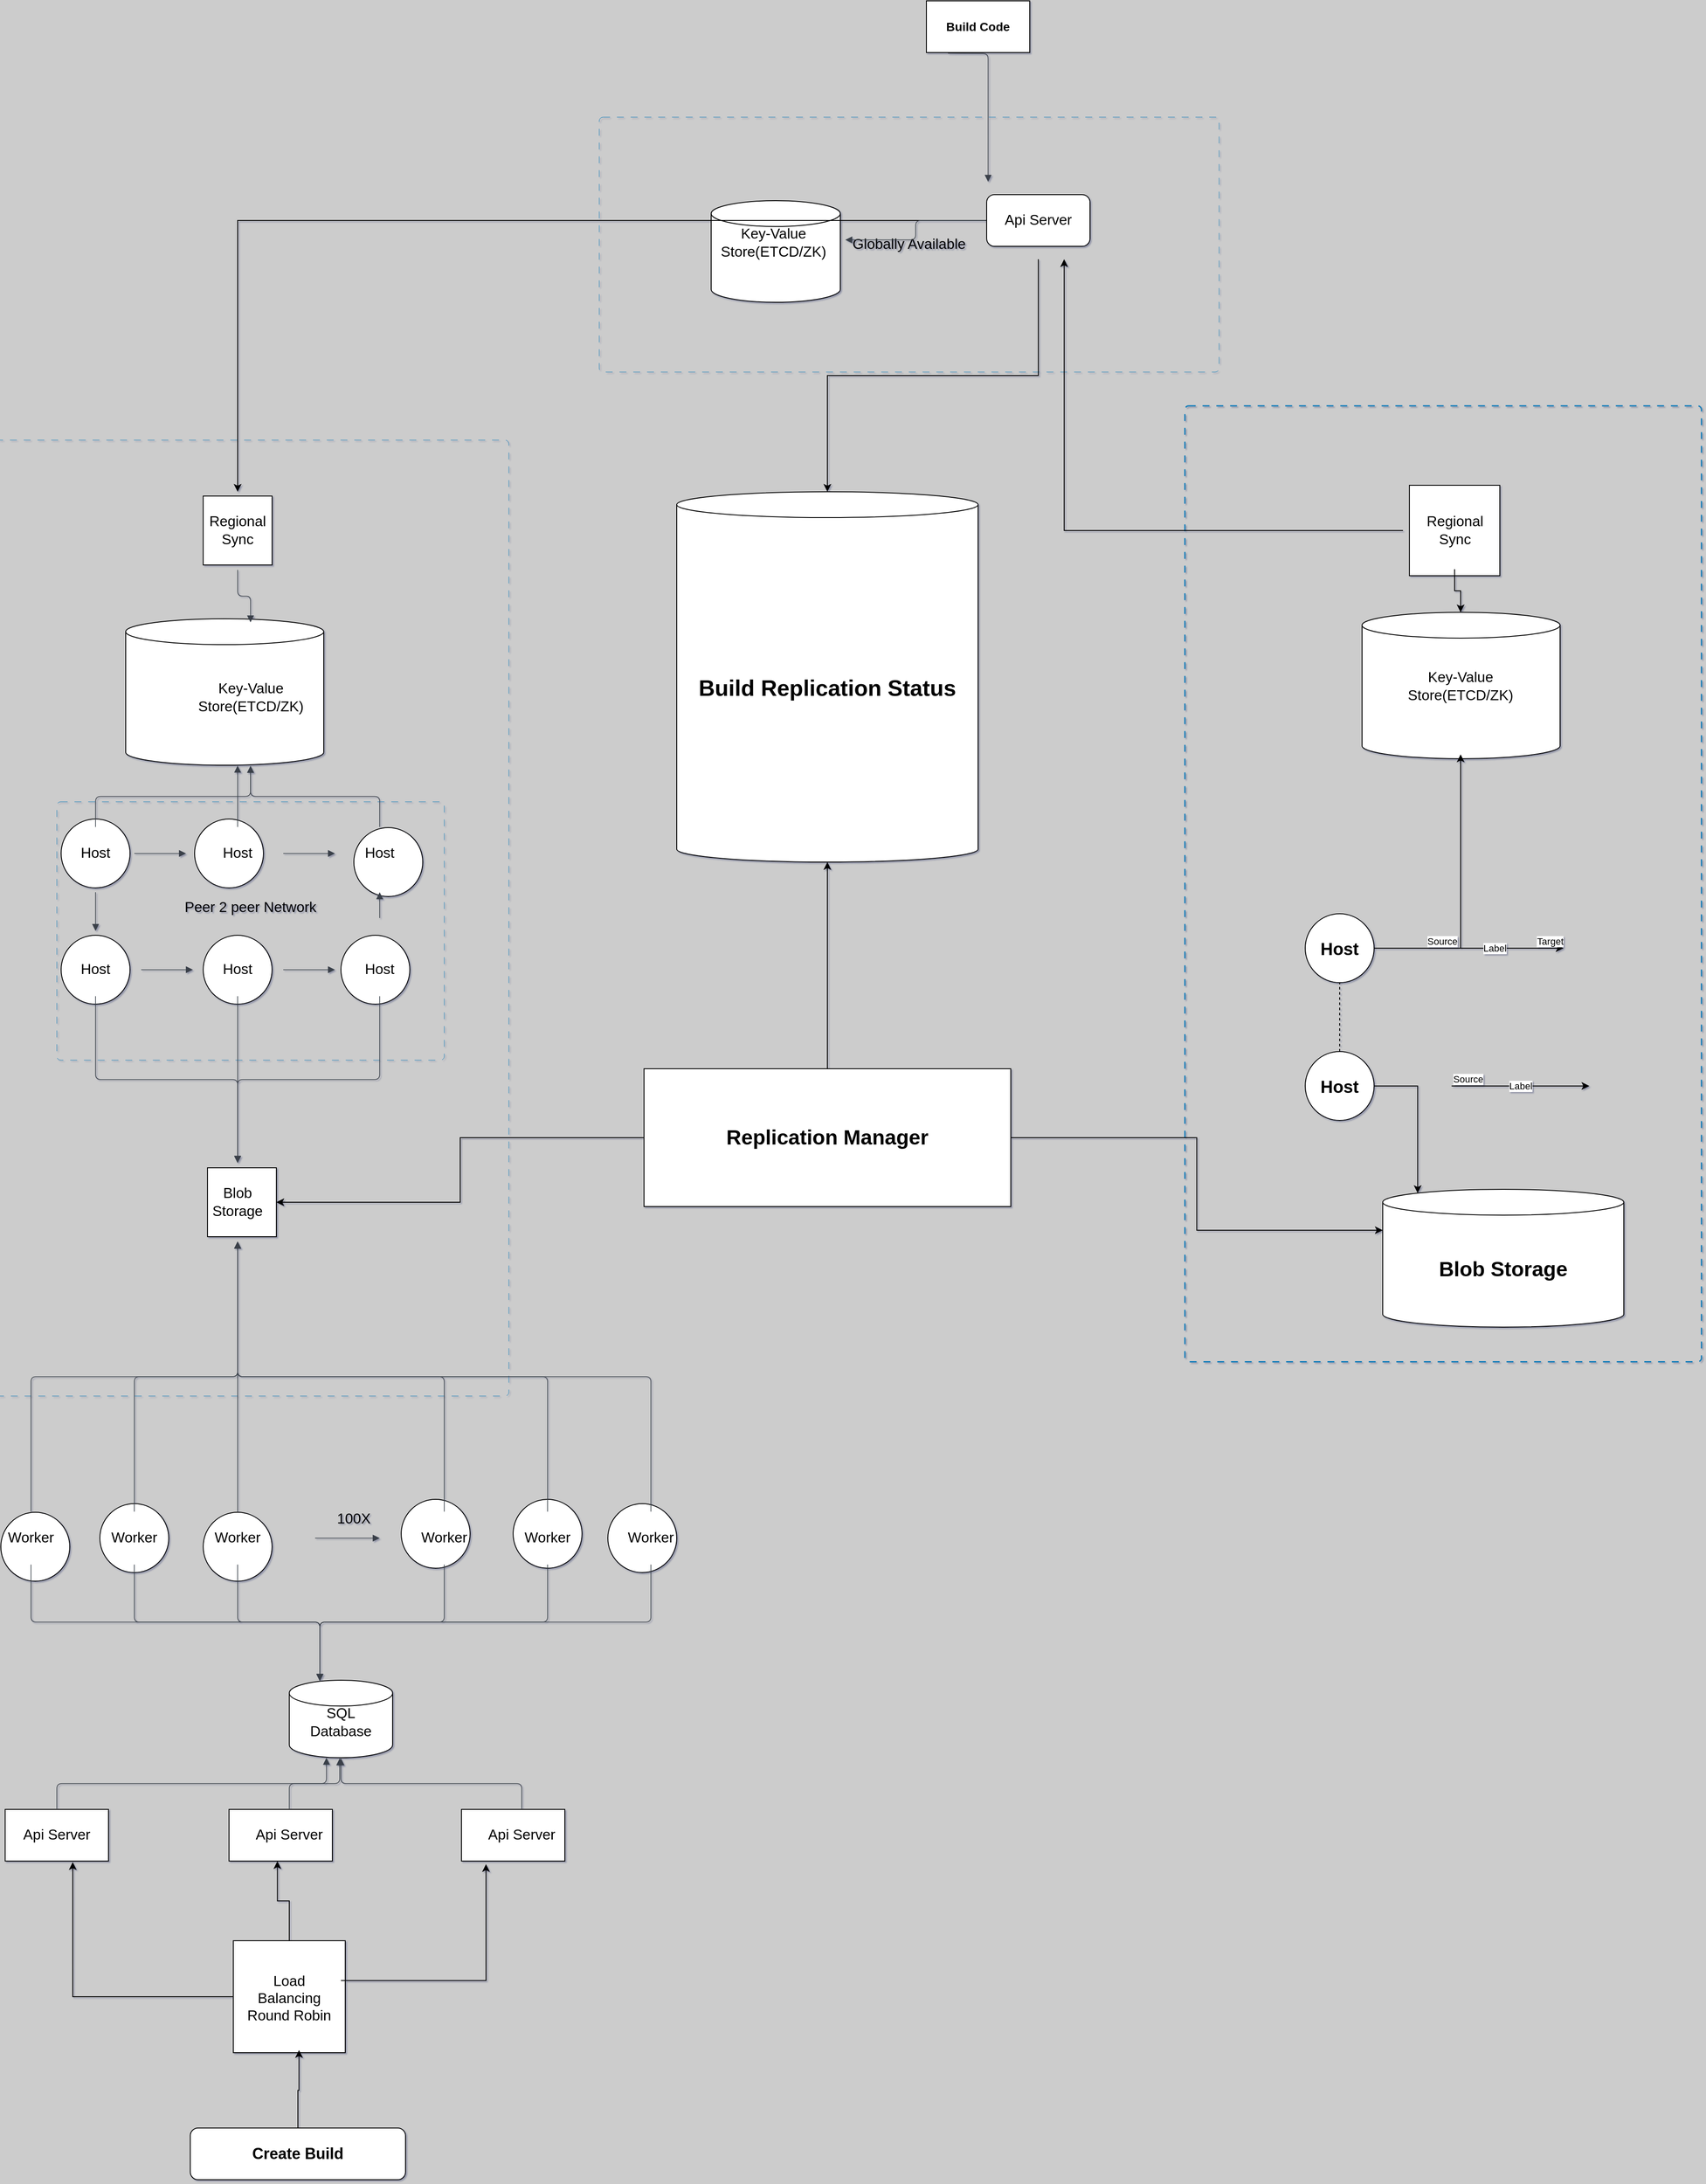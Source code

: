 <mxfile version="26.0.5">
  <diagram name="Page-1" id="vv1wycAP7zbFMY4Gxzvk">
    <mxGraphModel dx="3452" dy="1405" grid="1" gridSize="10" guides="1" tooltips="1" connect="1" arrows="1" fold="1" page="1" pageScale="1" pageWidth="827" pageHeight="1169" background="#CCCCCC" math="0" shadow="1">
      <root>
        <mxCell id="0" />
        <mxCell id="1" parent="0" />
        <mxCell id="ah4166-5UXn88flBTKYX-97" value="" style="whiteSpace=wrap;html=1;aspect=fixed;" vertex="1" parent="1">
          <mxGeometry x="-185" y="2282.5" width="130" height="130" as="geometry" />
        </mxCell>
        <mxCell id="ah4166-5UXn88flBTKYX-94" value="" style="rounded=0;whiteSpace=wrap;html=1;" vertex="1" parent="1">
          <mxGeometry x="-450" y="2130" width="120" height="60" as="geometry" />
        </mxCell>
        <mxCell id="ah4166-5UXn88flBTKYX-95" value="" style="rounded=0;whiteSpace=wrap;html=1;" vertex="1" parent="1">
          <mxGeometry x="-190" y="2130" width="120" height="60" as="geometry" />
        </mxCell>
        <mxCell id="ah4166-5UXn88flBTKYX-96" value="" style="rounded=0;whiteSpace=wrap;html=1;" vertex="1" parent="1">
          <mxGeometry x="80" y="2130" width="120" height="60" as="geometry" />
        </mxCell>
        <mxCell id="ah4166-5UXn88flBTKYX-93" value="" style="shape=cylinder3;whiteSpace=wrap;html=1;boundedLbl=1;backgroundOutline=1;size=15;" vertex="1" parent="1">
          <mxGeometry x="-120" y="1980" width="120" height="90" as="geometry" />
        </mxCell>
        <mxCell id="ah4166-5UXn88flBTKYX-87" value="" style="ellipse;whiteSpace=wrap;html=1;aspect=fixed;" vertex="1" parent="1">
          <mxGeometry x="-455" y="1785" width="80" height="80" as="geometry" />
        </mxCell>
        <mxCell id="ah4166-5UXn88flBTKYX-88" value="" style="ellipse;whiteSpace=wrap;html=1;aspect=fixed;" vertex="1" parent="1">
          <mxGeometry x="-340" y="1775" width="80" height="80" as="geometry" />
        </mxCell>
        <mxCell id="ah4166-5UXn88flBTKYX-89" value="" style="ellipse;whiteSpace=wrap;html=1;aspect=fixed;" vertex="1" parent="1">
          <mxGeometry x="-220" y="1785" width="80" height="80" as="geometry" />
        </mxCell>
        <mxCell id="ah4166-5UXn88flBTKYX-90" value="" style="ellipse;whiteSpace=wrap;html=1;aspect=fixed;" vertex="1" parent="1">
          <mxGeometry x="10" y="1770" width="80" height="80" as="geometry" />
        </mxCell>
        <mxCell id="ah4166-5UXn88flBTKYX-91" value="" style="ellipse;whiteSpace=wrap;html=1;aspect=fixed;" vertex="1" parent="1">
          <mxGeometry x="140" y="1770" width="80" height="80" as="geometry" />
        </mxCell>
        <mxCell id="ah4166-5UXn88flBTKYX-92" value="" style="ellipse;whiteSpace=wrap;html=1;aspect=fixed;" vertex="1" parent="1">
          <mxGeometry x="250" y="1775" width="80" height="80" as="geometry" />
        </mxCell>
        <mxCell id="ah4166-5UXn88flBTKYX-86" value="" style="whiteSpace=wrap;html=1;aspect=fixed;" vertex="1" parent="1">
          <mxGeometry x="-215" y="1385" width="80" height="80" as="geometry" />
        </mxCell>
        <mxCell id="ah4166-5UXn88flBTKYX-81" value="" style="ellipse;whiteSpace=wrap;html=1;aspect=fixed;" vertex="1" parent="1">
          <mxGeometry x="-220" y="1115" width="80" height="80" as="geometry" />
        </mxCell>
        <mxCell id="ah4166-5UXn88flBTKYX-80" value="" style="ellipse;whiteSpace=wrap;html=1;aspect=fixed;" vertex="1" parent="1">
          <mxGeometry x="-60" y="1115" width="80" height="80" as="geometry" />
        </mxCell>
        <mxCell id="ah4166-5UXn88flBTKYX-79" value="" style="ellipse;whiteSpace=wrap;html=1;aspect=fixed;" vertex="1" parent="1">
          <mxGeometry x="-45" y="990" width="80" height="80" as="geometry" />
        </mxCell>
        <mxCell id="ah4166-5UXn88flBTKYX-78" value="" style="ellipse;whiteSpace=wrap;html=1;aspect=fixed;" vertex="1" parent="1">
          <mxGeometry x="-230" y="980" width="80" height="80" as="geometry" />
        </mxCell>
        <mxCell id="ah4166-5UXn88flBTKYX-82" value="" style="ellipse;whiteSpace=wrap;html=1;aspect=fixed;" vertex="1" parent="1">
          <mxGeometry x="-385" y="1115" width="80" height="80" as="geometry" />
        </mxCell>
        <mxCell id="ah4166-5UXn88flBTKYX-66" value="" style="shape=cylinder3;whiteSpace=wrap;html=1;boundedLbl=1;backgroundOutline=1;size=15;" vertex="1" parent="1">
          <mxGeometry x="-310" y="747.5" width="230" height="170" as="geometry" />
        </mxCell>
        <mxCell id="ah4166-5UXn88flBTKYX-64" value="" style="whiteSpace=wrap;html=1;aspect=fixed;" vertex="1" parent="1">
          <mxGeometry x="-220" y="605" width="80" height="80" as="geometry" />
        </mxCell>
        <mxCell id="ah4166-5UXn88flBTKYX-63" value="" style="shape=cylinder3;whiteSpace=wrap;html=1;boundedLbl=1;backgroundOutline=1;size=15;" vertex="1" parent="1">
          <mxGeometry x="370" y="262" width="150" height="118" as="geometry" />
        </mxCell>
        <mxCell id="ah4166-5UXn88flBTKYX-62" value="" style="rounded=1;whiteSpace=wrap;html=1;" vertex="1" parent="1">
          <mxGeometry x="690" y="255" width="120" height="60" as="geometry" />
        </mxCell>
        <mxCell id="ah4166-5UXn88flBTKYX-1" value="Globally Available" style="html=1;overflow=block;blockSpacing=1;whiteSpace=wrap;fontSize=16.7;spacing=0;strokeColor=#147eba;strokeOpacity=100;fillOpacity=0;rounded=1;absoluteArcSize=1;arcSize=9;fillColor=#ffffff;dashed=1;fixDash=1;dashPattern=8 8;strokeWidth=NaN;container=1;pointerEvents=0;collapsible=0;recursiveResize=0;lucidId=XcTJNYtTWINg;" vertex="1" parent="1">
          <mxGeometry x="240" y="165" width="720" height="296" as="geometry" />
        </mxCell>
        <mxCell id="ah4166-5UXn88flBTKYX-2" value="" style="html=1;overflow=block;blockSpacing=1;whiteSpace=wrap;fontSize=16.7;spacing=0;strokeColor=#147eba;strokeOpacity=100;fillOpacity=0;rounded=1;absoluteArcSize=1;arcSize=9;fillColor=#ffffff;dashed=1;fixDash=1;dashPattern=8 8;strokeWidth=NaN;container=1;pointerEvents=0;collapsible=0;recursiveResize=0;lucidId=9eTJ03Qyjkym;" vertex="1" parent="1">
          <mxGeometry x="-465" y="540" width="600" height="1110" as="geometry" />
        </mxCell>
        <mxCell id="ah4166-5UXn88flBTKYX-67" value="" style="ellipse;whiteSpace=wrap;html=1;aspect=fixed;" vertex="1" parent="ah4166-5UXn88flBTKYX-2">
          <mxGeometry x="80" y="440" width="80" height="80" as="geometry" />
        </mxCell>
        <mxCell id="ah4166-5UXn88flBTKYX-3" value="" style="html=1;overflow=block;blockSpacing=1;whiteSpace=wrap;fontSize=16.7;spacing=0;strokeColor=#147eba;strokeOpacity=100;fillOpacity=0;rounded=1;absoluteArcSize=1;arcSize=9;fillColor=#ffffff;dashed=1;fixDash=1;dashPattern=8 8;strokeWidth=1.5;container=1;pointerEvents=0;collapsible=0;recursiveResize=0;lucidId=kfTJ84CEXyHU;" vertex="1" parent="1">
          <mxGeometry x="920" y="500" width="600" height="1110" as="geometry" />
        </mxCell>
        <mxCell id="ah4166-5UXn88flBTKYX-113" value="" style="whiteSpace=wrap;html=1;aspect=fixed;" vertex="1" parent="ah4166-5UXn88flBTKYX-3">
          <mxGeometry x="261" y="92.5" width="105" height="105" as="geometry" />
        </mxCell>
        <mxCell id="ah4166-5UXn88flBTKYX-111" value="" style="shape=cylinder3;whiteSpace=wrap;html=1;boundedLbl=1;backgroundOutline=1;size=15;" vertex="1" parent="ah4166-5UXn88flBTKYX-3">
          <mxGeometry x="206" y="240" width="230" height="170" as="geometry" />
        </mxCell>
        <mxCell id="ah4166-5UXn88flBTKYX-115" style="edgeStyle=orthogonalEdgeStyle;rounded=0;orthogonalLoop=1;jettySize=auto;html=1;" edge="1" parent="ah4166-5UXn88flBTKYX-3" source="ah4166-5UXn88flBTKYX-108" target="ah4166-5UXn88flBTKYX-110">
          <mxGeometry relative="1" as="geometry" />
        </mxCell>
        <mxCell id="ah4166-5UXn88flBTKYX-108" value="Regional Sync" style="html=1;overflow=block;blockSpacing=1;whiteSpace=wrap;fontSize=16.7;spacing=9;strokeColor=#unset;rounded=1;absoluteArcSize=1;arcSize=9;fillColor=none;strokeWidth=NaN;lucidId=8fTJhNe0HkOV;" vertex="1" parent="ah4166-5UXn88flBTKYX-3">
          <mxGeometry x="253.5" y="100" width="120" height="90" as="geometry" />
        </mxCell>
        <mxCell id="ah4166-5UXn88flBTKYX-110" value="Key-Value Store(ETCD/ZK)" style="html=1;overflow=block;blockSpacing=1;whiteSpace=wrap;shape=cylinder3;size=4;anchorPointDirection=0;boundedLbl=1;fontSize=16.7;spacing=3.8;strokeColor=#unset;rounded=1;absoluteArcSize=1;arcSize=9;fillColor=none;strokeWidth=NaN;lucidId=FgTJLBdUZkeu;" vertex="1" parent="ah4166-5UXn88flBTKYX-3">
          <mxGeometry x="238" y="240" width="165" height="165" as="geometry" />
        </mxCell>
        <mxCell id="ah4166-5UXn88flBTKYX-116" value="&lt;b&gt;&lt;font style=&quot;font-size: 20px;&quot;&gt;Host&lt;/font&gt;&lt;/b&gt;" style="ellipse;whiteSpace=wrap;html=1;aspect=fixed;" vertex="1" parent="ah4166-5UXn88flBTKYX-3">
          <mxGeometry x="140" y="590" width="80" height="80" as="geometry" />
        </mxCell>
        <mxCell id="ah4166-5UXn88flBTKYX-117" value="&lt;b&gt;&lt;font style=&quot;font-size: 20px;&quot;&gt;Host&lt;/font&gt;&lt;/b&gt;" style="ellipse;whiteSpace=wrap;html=1;aspect=fixed;" vertex="1" parent="ah4166-5UXn88flBTKYX-3">
          <mxGeometry x="140" y="750" width="80" height="80" as="geometry" />
        </mxCell>
        <mxCell id="ah4166-5UXn88flBTKYX-119" value="" style="endArrow=classic;html=1;rounded=0;" edge="1" parent="ah4166-5UXn88flBTKYX-3">
          <mxGeometry relative="1" as="geometry">
            <mxPoint x="280" y="630" as="sourcePoint" />
            <mxPoint x="440" y="630" as="targetPoint" />
          </mxGeometry>
        </mxCell>
        <mxCell id="ah4166-5UXn88flBTKYX-120" value="Label" style="edgeLabel;resizable=0;html=1;;align=center;verticalAlign=middle;" connectable="0" vertex="1" parent="ah4166-5UXn88flBTKYX-119">
          <mxGeometry relative="1" as="geometry" />
        </mxCell>
        <mxCell id="ah4166-5UXn88flBTKYX-121" value="Source" style="edgeLabel;resizable=0;html=1;;align=left;verticalAlign=bottom;" connectable="0" vertex="1" parent="ah4166-5UXn88flBTKYX-119">
          <mxGeometry x="-1" relative="1" as="geometry" />
        </mxCell>
        <mxCell id="ah4166-5UXn88flBTKYX-122" value="Target" style="edgeLabel;resizable=0;html=1;;align=right;verticalAlign=bottom;" connectable="0" vertex="1" parent="ah4166-5UXn88flBTKYX-119">
          <mxGeometry x="1" relative="1" as="geometry" />
        </mxCell>
        <mxCell id="ah4166-5UXn88flBTKYX-127" value="" style="endArrow=classic;html=1;rounded=0;" edge="1" parent="ah4166-5UXn88flBTKYX-3">
          <mxGeometry relative="1" as="geometry">
            <mxPoint x="310" y="790" as="sourcePoint" />
            <mxPoint x="470" y="790" as="targetPoint" />
          </mxGeometry>
        </mxCell>
        <mxCell id="ah4166-5UXn88flBTKYX-128" value="Label" style="edgeLabel;resizable=0;html=1;;align=center;verticalAlign=middle;" connectable="0" vertex="1" parent="ah4166-5UXn88flBTKYX-127">
          <mxGeometry relative="1" as="geometry" />
        </mxCell>
        <mxCell id="ah4166-5UXn88flBTKYX-129" value="Source" style="edgeLabel;resizable=0;html=1;;align=left;verticalAlign=bottom;" connectable="0" vertex="1" parent="ah4166-5UXn88flBTKYX-127">
          <mxGeometry x="-1" relative="1" as="geometry" />
        </mxCell>
        <mxCell id="ah4166-5UXn88flBTKYX-130" value="" style="endArrow=none;dashed=1;html=1;rounded=0;exitX=0.5;exitY=0;exitDx=0;exitDy=0;entryX=0.5;entryY=1;entryDx=0;entryDy=0;" edge="1" parent="ah4166-5UXn88flBTKYX-3" source="ah4166-5UXn88flBTKYX-117" target="ah4166-5UXn88flBTKYX-116">
          <mxGeometry width="50" height="50" relative="1" as="geometry">
            <mxPoint x="140" y="730" as="sourcePoint" />
            <mxPoint x="190" y="680" as="targetPoint" />
          </mxGeometry>
        </mxCell>
        <mxCell id="ah4166-5UXn88flBTKYX-131" style="edgeStyle=orthogonalEdgeStyle;rounded=0;orthogonalLoop=1;jettySize=auto;html=1;entryX=0.5;entryY=1;entryDx=0;entryDy=0;entryPerimeter=0;" edge="1" parent="ah4166-5UXn88flBTKYX-3" source="ah4166-5UXn88flBTKYX-116" target="ah4166-5UXn88flBTKYX-110">
          <mxGeometry relative="1" as="geometry" />
        </mxCell>
        <mxCell id="ah4166-5UXn88flBTKYX-132" value="&lt;b&gt;&lt;font style=&quot;font-size: 24px;&quot;&gt;Blob Storage&lt;/font&gt;&lt;/b&gt;" style="shape=cylinder3;whiteSpace=wrap;html=1;boundedLbl=1;backgroundOutline=1;size=15;" vertex="1" parent="ah4166-5UXn88flBTKYX-3">
          <mxGeometry x="230" y="910" width="280" height="160" as="geometry" />
        </mxCell>
        <mxCell id="ah4166-5UXn88flBTKYX-133" style="edgeStyle=orthogonalEdgeStyle;rounded=0;orthogonalLoop=1;jettySize=auto;html=1;entryX=0.145;entryY=0;entryDx=0;entryDy=4.35;entryPerimeter=0;" edge="1" parent="ah4166-5UXn88flBTKYX-3" source="ah4166-5UXn88flBTKYX-117" target="ah4166-5UXn88flBTKYX-132">
          <mxGeometry relative="1" as="geometry" />
        </mxCell>
        <mxCell id="ah4166-5UXn88flBTKYX-4" value="" style="html=1;overflow=block;blockSpacing=1;whiteSpace=wrap;fontSize=13;spacing=0;strokeColor=#147eba;strokeOpacity=100;fillOpacity=0;rounded=1;absoluteArcSize=1;arcSize=9;fillColor=#ffffff;dashed=1;fixDash=1;dashPattern=8 8;strokeWidth=NaN;container=1;pointerEvents=0;collapsible=0;recursiveResize=0;lucidId=5hTJ-ablC~vv;" vertex="1" parent="1">
          <mxGeometry x="-390" y="960" width="450" height="300" as="geometry" />
        </mxCell>
        <mxCell id="ah4166-5UXn88flBTKYX-84" style="edgeStyle=orthogonalEdgeStyle;rounded=0;orthogonalLoop=1;jettySize=auto;html=1;" edge="1" parent="1" source="ah4166-5UXn88flBTKYX-6" target="ah4166-5UXn88flBTKYX-10">
          <mxGeometry relative="1" as="geometry" />
        </mxCell>
        <mxCell id="ah4166-5UXn88flBTKYX-104" style="edgeStyle=orthogonalEdgeStyle;rounded=0;orthogonalLoop=1;jettySize=auto;html=1;exitX=0.5;exitY=1;exitDx=0;exitDy=0;" edge="1" parent="1" source="ah4166-5UXn88flBTKYX-6" target="ah4166-5UXn88flBTKYX-103">
          <mxGeometry relative="1" as="geometry" />
        </mxCell>
        <mxCell id="ah4166-5UXn88flBTKYX-6" value="Api Server" style="html=1;overflow=block;blockSpacing=1;whiteSpace=wrap;fontSize=16.7;spacing=9;strokeColor=#unset;rounded=1;absoluteArcSize=1;arcSize=9;fillColor=none;strokeWidth=18;lucidId=MbTJp_SRfkUx;glass=0;shadow=1;" vertex="1" parent="1">
          <mxGeometry x="690" y="240" width="120" height="90" as="geometry" />
        </mxCell>
        <mxCell id="ah4166-5UXn88flBTKYX-7" value="Key-Value Store(ETCD/ZK)" style="html=1;overflow=block;blockSpacing=1;whiteSpace=wrap;shape=cylinder3;size=4;anchorPointDirection=0;boundedLbl=1;fontSize=16.7;spacing=3.8;strokeColor=#unset;rounded=1;absoluteArcSize=1;arcSize=9;fillColor=none;strokeWidth=20;lucidId=7bTJj00QiW61;shadow=1;" vertex="1" parent="1">
          <mxGeometry x="360" y="225" width="165" height="165" as="geometry" />
        </mxCell>
        <mxCell id="ah4166-5UXn88flBTKYX-8" value="" style="html=1;jettySize=18;whiteSpace=wrap;fontSize=13;strokeColor=#3a414a;strokeOpacity=100;strokeWidth=0.8;rounded=1;arcSize=12;edgeStyle=orthogonalEdgeStyle;startArrow=none;endArrow=block;endFill=1;exitX=-0.006;exitY=0.5;exitPerimeter=0;entryX=1.005;entryY=0.5;entryPerimeter=0;lucidId=.bTJYdPR~9ku;" edge="1" parent="1" source="ah4166-5UXn88flBTKYX-6" target="ah4166-5UXn88flBTKYX-7">
          <mxGeometry width="100" height="100" relative="1" as="geometry">
            <Array as="points" />
          </mxGeometry>
        </mxCell>
        <mxCell id="ah4166-5UXn88flBTKYX-9" value="" style="html=1;jettySize=18;whiteSpace=wrap;fontSize=13;strokeColor=#3a414a;strokeOpacity=100;strokeWidth=0.8;rounded=1;arcSize=12;edgeStyle=orthogonalEdgeStyle;startArrow=none;endArrow=block;endFill=1;exitX=0.5;exitY=1.008;exitPerimeter=0;entryX=0.014;entryY=0.001;entryPerimeter=0;lucidId=rdTJbXBbUtfh;" edge="1" parent="1" target="ah4166-5UXn88flBTKYX-6">
          <mxGeometry width="100" height="100" relative="1" as="geometry">
            <Array as="points" />
            <mxPoint x="645" y="90.72" as="sourcePoint" />
          </mxGeometry>
        </mxCell>
        <mxCell id="ah4166-5UXn88flBTKYX-10" value="Regional Sync" style="html=1;overflow=block;blockSpacing=1;whiteSpace=wrap;fontSize=16.7;spacing=9;strokeColor=#unset;rounded=1;absoluteArcSize=1;arcSize=9;fillColor=none;strokeWidth=NaN;lucidId=8fTJhNe0HkOV;" vertex="1" parent="1">
          <mxGeometry x="-240" y="600" width="120" height="90" as="geometry" />
        </mxCell>
        <mxCell id="ah4166-5UXn88flBTKYX-11" value="Key-Value Store(ETCD/ZK)" style="html=1;overflow=block;blockSpacing=1;whiteSpace=wrap;shape=cylinder3;size=4;anchorPointDirection=0;boundedLbl=1;fontSize=16.7;spacing=3.8;strokeColor=#unset;rounded=1;absoluteArcSize=1;arcSize=9;fillColor=none;strokeWidth=NaN;lucidId=FgTJLBdUZkeu;" vertex="1" parent="1">
          <mxGeometry x="-247.5" y="752.5" width="165" height="165" as="geometry" />
        </mxCell>
        <mxCell id="ah4166-5UXn88flBTKYX-12" value="" style="html=1;jettySize=18;whiteSpace=wrap;fontSize=13;strokeColor=#3a414a;strokeOpacity=100;strokeWidth=0.8;rounded=1;arcSize=12;edgeStyle=orthogonalEdgeStyle;startArrow=none;endArrow=block;endFill=1;exitX=0.5;exitY=1.008;exitPerimeter=0;entryX=0.5;entryY=-0.005;entryPerimeter=0;lucidId=UgTJwAxcpUiL;" edge="1" parent="1" source="ah4166-5UXn88flBTKYX-10" target="ah4166-5UXn88flBTKYX-11">
          <mxGeometry width="100" height="100" relative="1" as="geometry">
            <Array as="points" />
          </mxGeometry>
        </mxCell>
        <mxCell id="ah4166-5UXn88flBTKYX-13" value="Host" style="html=1;overflow=block;blockSpacing=1;whiteSpace=wrap;ellipse;fontSize=16.7;spacing=3.8;strokeColor=#unset;rounded=1;absoluteArcSize=1;arcSize=9;fillColor=none;strokeWidth=NaN;lucidId=ohTJfVCBu_a8;" vertex="1" parent="1">
          <mxGeometry x="-375" y="990" width="60" height="60" as="geometry" />
        </mxCell>
        <mxCell id="ah4166-5UXn88flBTKYX-14" value="Host" style="html=1;overflow=block;blockSpacing=1;whiteSpace=wrap;ellipse;fontSize=16.7;spacing=3.8;strokeColor=#unset;rounded=1;absoluteArcSize=1;arcSize=9;fillColor=none;strokeWidth=NaN;lucidId=AhTJOw.urvIv;" vertex="1" parent="1">
          <mxGeometry x="-210" y="990" width="60" height="60" as="geometry" />
        </mxCell>
        <mxCell id="ah4166-5UXn88flBTKYX-15" value="Host" style="html=1;overflow=block;blockSpacing=1;whiteSpace=wrap;ellipse;fontSize=16.7;spacing=3.8;strokeColor=#unset;rounded=1;absoluteArcSize=1;arcSize=9;fillColor=none;strokeWidth=NaN;lucidId=FhTJtLsY3d7g;" vertex="1" parent="1">
          <mxGeometry x="-45" y="990" width="60" height="60" as="geometry" />
        </mxCell>
        <mxCell id="ah4166-5UXn88flBTKYX-16" value="Host" style="html=1;overflow=block;blockSpacing=1;whiteSpace=wrap;ellipse;fontSize=16.7;spacing=3.8;strokeColor=none;rounded=1;absoluteArcSize=1;arcSize=9;fillColor=none;strokeWidth=NaN;lucidId=JhTJcd8VLVNM;" vertex="1" parent="1">
          <mxGeometry x="-375" y="1125" width="60" height="60" as="geometry" />
        </mxCell>
        <mxCell id="ah4166-5UXn88flBTKYX-17" value="Host" style="html=1;overflow=block;blockSpacing=1;whiteSpace=wrap;ellipse;fontSize=16.7;spacing=3.8;strokeColor=#unset;rounded=1;absoluteArcSize=1;arcSize=9;fillColor=none;strokeWidth=NaN;lucidId=RhTJmsLVSuH3;" vertex="1" parent="1">
          <mxGeometry x="-210" y="1125" width="60" height="60" as="geometry" />
        </mxCell>
        <mxCell id="ah4166-5UXn88flBTKYX-18" value="Host" style="html=1;overflow=block;blockSpacing=1;whiteSpace=wrap;ellipse;fontSize=16.7;spacing=3.8;strokeColor=#unset;rounded=1;absoluteArcSize=1;arcSize=9;fillColor=none;strokeWidth=NaN;lucidId=YhTJ17MkqNxO;" vertex="1" parent="1">
          <mxGeometry x="-45" y="1125" width="60" height="60" as="geometry" />
        </mxCell>
        <mxCell id="ah4166-5UXn88flBTKYX-20" value="" style="html=1;jettySize=18;whiteSpace=wrap;fontSize=13;strokeColor=#3a414a;strokeOpacity=100;strokeWidth=0.8;rounded=1;arcSize=12;edgeStyle=orthogonalEdgeStyle;startArrow=none;endArrow=block;endFill=1;exitX=0.5;exitY=-0.013;exitPerimeter=0;entryX=0.5;entryY=1.005;entryPerimeter=0;lucidId=XiTJ.7uwRpm0;" edge="1" parent="1" source="ah4166-5UXn88flBTKYX-13" target="ah4166-5UXn88flBTKYX-11">
          <mxGeometry width="100" height="100" relative="1" as="geometry">
            <Array as="points" />
          </mxGeometry>
        </mxCell>
        <mxCell id="ah4166-5UXn88flBTKYX-21" value="" style="html=1;jettySize=18;whiteSpace=wrap;fontSize=13;strokeColor=#3a414a;strokeOpacity=100;strokeWidth=0.8;rounded=1;arcSize=12;edgeStyle=orthogonalEdgeStyle;startArrow=none;endArrow=block;endFill=1;exitX=0.5;exitY=-0.013;exitPerimeter=0;lucidId=4iTJFjJchBT6;" edge="1" parent="1" source="ah4166-5UXn88flBTKYX-14">
          <mxGeometry width="100" height="100" relative="1" as="geometry">
            <Array as="points" />
            <mxPoint x="-180" y="918" as="targetPoint" />
          </mxGeometry>
        </mxCell>
        <mxCell id="ah4166-5UXn88flBTKYX-22" value="" style="html=1;jettySize=18;whiteSpace=wrap;fontSize=13;strokeColor=#3a414a;strokeOpacity=100;strokeWidth=0.8;rounded=1;arcSize=12;edgeStyle=orthogonalEdgeStyle;startArrow=none;endArrow=block;endFill=1;exitX=0.5;exitY=-0.013;exitPerimeter=0;entryX=0.5;entryY=1.005;entryPerimeter=0;lucidId=9iTJHEWgMwSx;" edge="1" parent="1" source="ah4166-5UXn88flBTKYX-15" target="ah4166-5UXn88flBTKYX-11">
          <mxGeometry width="100" height="100" relative="1" as="geometry">
            <Array as="points" />
          </mxGeometry>
        </mxCell>
        <mxCell id="ah4166-5UXn88flBTKYX-23" value="" style="html=1;jettySize=18;whiteSpace=wrap;fontSize=13;strokeColor=#3a414a;strokeOpacity=100;strokeWidth=0.8;rounded=1;arcSize=12;edgeStyle=orthogonalEdgeStyle;startArrow=none;endArrow=block;endFill=1;lucidId=bkTJgDhiT6o_;" edge="1" parent="1">
          <mxGeometry width="100" height="100" relative="1" as="geometry">
            <Array as="points" />
            <mxPoint x="-300" y="1020" as="sourcePoint" />
            <mxPoint x="-240" y="1020" as="targetPoint" />
          </mxGeometry>
        </mxCell>
        <mxCell id="ah4166-5UXn88flBTKYX-24" value="" style="html=1;jettySize=18;whiteSpace=wrap;fontSize=13;strokeColor=#3a414a;strokeOpacity=100;strokeWidth=0.8;rounded=1;arcSize=12;edgeStyle=orthogonalEdgeStyle;startArrow=none;endArrow=block;endFill=1;lucidId=vkTJ~KFQG~He;" edge="1" parent="1">
          <mxGeometry width="100" height="100" relative="1" as="geometry">
            <Array as="points" />
            <mxPoint x="-127" y="1020" as="sourcePoint" />
            <mxPoint x="-67" y="1020" as="targetPoint" />
          </mxGeometry>
        </mxCell>
        <mxCell id="ah4166-5UXn88flBTKYX-25" value="" style="html=1;jettySize=18;whiteSpace=wrap;fontSize=13;strokeColor=#3a414a;strokeOpacity=100;strokeWidth=0.8;rounded=1;arcSize=12;edgeStyle=orthogonalEdgeStyle;startArrow=none;endArrow=block;endFill=1;lucidId=AkTJhh4m55l_;" edge="1" parent="1">
          <mxGeometry width="100" height="100" relative="1" as="geometry">
            <Array as="points" />
            <mxPoint x="-292" y="1155" as="sourcePoint" />
            <mxPoint x="-232" y="1155" as="targetPoint" />
          </mxGeometry>
        </mxCell>
        <mxCell id="ah4166-5UXn88flBTKYX-26" value="" style="html=1;jettySize=18;whiteSpace=wrap;fontSize=13;strokeColor=#3a414a;strokeOpacity=100;strokeWidth=0.8;rounded=1;arcSize=12;edgeStyle=orthogonalEdgeStyle;startArrow=none;endArrow=block;endFill=1;lucidId=NkTJVVI7G2E1;" edge="1" parent="1">
          <mxGeometry width="100" height="100" relative="1" as="geometry">
            <Array as="points" />
            <mxPoint x="-127" y="1155" as="sourcePoint" />
            <mxPoint x="-67" y="1155" as="targetPoint" />
          </mxGeometry>
        </mxCell>
        <mxCell id="ah4166-5UXn88flBTKYX-27" value="" style="html=1;jettySize=18;whiteSpace=wrap;fontSize=13;strokeColor=#3a414a;strokeOpacity=100;strokeWidth=0.8;rounded=1;arcSize=12;edgeStyle=orthogonalEdgeStyle;startArrow=none;endArrow=block;endFill=1;lucidId=ZkTJDKTN6svb;" edge="1" parent="1">
          <mxGeometry width="100" height="100" relative="1" as="geometry">
            <Array as="points" />
            <mxPoint x="-15" y="1095" as="sourcePoint" />
            <mxPoint x="-15" y="1065" as="targetPoint" />
          </mxGeometry>
        </mxCell>
        <mxCell id="ah4166-5UXn88flBTKYX-28" value="" style="html=1;jettySize=18;whiteSpace=wrap;fontSize=13;strokeColor=#3a414a;strokeOpacity=100;strokeWidth=0.8;rounded=1;arcSize=12;edgeStyle=orthogonalEdgeStyle;startArrow=none;endArrow=block;endFill=1;lucidId=~kTJIM0T_0OO;" edge="1" parent="1">
          <mxGeometry width="100" height="100" relative="1" as="geometry">
            <Array as="points" />
            <mxPoint x="-345" y="1065" as="sourcePoint" />
            <mxPoint x="-345" y="1110" as="targetPoint" />
          </mxGeometry>
        </mxCell>
        <mxCell id="ah4166-5UXn88flBTKYX-29" value="Blob Storage" style="html=1;overflow=block;blockSpacing=1;whiteSpace=wrap;shape=label;size=4;anchorPointDirection=0;boundedLbl=1;fontSize=16.7;spacing=3.8;strokeColor=#unset;rounded=1;absoluteArcSize=1;arcSize=9;fillColor=none;strokeWidth=NaN;lucidId=1lTJvv8EiWdt;aspect=fixed;" vertex="1" parent="1">
          <mxGeometry x="-225" y="1380" width="90" height="90" as="geometry" />
        </mxCell>
        <mxCell id="ah4166-5UXn88flBTKYX-30" value="" style="html=1;jettySize=18;whiteSpace=wrap;fontSize=13;strokeColor=#3a414a;strokeOpacity=100;strokeWidth=0.8;rounded=1;arcSize=12;edgeStyle=orthogonalEdgeStyle;startArrow=none;endArrow=block;endFill=1;exitX=0.5;exitY=1.013;exitPerimeter=0;entryX=0.5;entryY=-0.008;entryPerimeter=0;lucidId=emTJOTV5zqe3;" edge="1" parent="1" source="ah4166-5UXn88flBTKYX-16" target="ah4166-5UXn88flBTKYX-29">
          <mxGeometry width="100" height="100" relative="1" as="geometry">
            <Array as="points" />
          </mxGeometry>
        </mxCell>
        <mxCell id="ah4166-5UXn88flBTKYX-31" value="" style="html=1;jettySize=18;whiteSpace=wrap;fontSize=13;strokeColor=#3a414a;strokeOpacity=100;strokeWidth=0.8;rounded=1;arcSize=12;edgeStyle=orthogonalEdgeStyle;startArrow=none;endArrow=block;endFill=1;exitX=0.5;exitY=1.013;exitPerimeter=0;entryX=0.5;entryY=-0.008;entryPerimeter=0;lucidId=lmTJSdmld05s;" edge="1" parent="1" source="ah4166-5UXn88flBTKYX-17" target="ah4166-5UXn88flBTKYX-29">
          <mxGeometry width="100" height="100" relative="1" as="geometry">
            <Array as="points" />
          </mxGeometry>
        </mxCell>
        <mxCell id="ah4166-5UXn88flBTKYX-32" value="" style="html=1;jettySize=18;whiteSpace=wrap;fontSize=13;strokeColor=#3a414a;strokeOpacity=100;strokeWidth=0.8;rounded=1;arcSize=12;edgeStyle=orthogonalEdgeStyle;startArrow=none;endArrow=block;endFill=1;exitX=0.5;exitY=1.013;exitPerimeter=0;entryX=0.5;entryY=-0.008;entryPerimeter=0;lucidId=rmTJ6KnTF15A;" edge="1" parent="1" source="ah4166-5UXn88flBTKYX-18" target="ah4166-5UXn88flBTKYX-29">
          <mxGeometry width="100" height="100" relative="1" as="geometry">
            <Array as="points" />
          </mxGeometry>
        </mxCell>
        <mxCell id="ah4166-5UXn88flBTKYX-33" value="Worker" style="html=1;overflow=block;blockSpacing=1;whiteSpace=wrap;ellipse;fontSize=16.7;spacing=3.8;strokeColor=#unset;rounded=1;absoluteArcSize=1;arcSize=9;fillColor=none;strokeWidth=NaN;lucidId=2mTJAwFEl2lN;" vertex="1" parent="1">
          <mxGeometry x="-450" y="1785" width="60" height="60" as="geometry" />
        </mxCell>
        <mxCell id="ah4166-5UXn88flBTKYX-34" value="Worker" style="html=1;overflow=block;blockSpacing=1;whiteSpace=wrap;ellipse;fontSize=16.7;spacing=3.8;strokeColor=#unset;rounded=1;absoluteArcSize=1;arcSize=9;fillColor=none;strokeWidth=NaN;lucidId=fnTJZZEgN62~;" vertex="1" parent="1">
          <mxGeometry x="-330" y="1785" width="60" height="60" as="geometry" />
        </mxCell>
        <mxCell id="ah4166-5UXn88flBTKYX-35" value="Worker" style="html=1;overflow=block;blockSpacing=1;whiteSpace=wrap;ellipse;fontSize=16.7;spacing=3.8;strokeColor=#unset;rounded=1;absoluteArcSize=1;arcSize=9;fillColor=none;strokeWidth=NaN;lucidId=jnTJp3AOx4G7;" vertex="1" parent="1">
          <mxGeometry x="-210" y="1785" width="60" height="60" as="geometry" />
        </mxCell>
        <mxCell id="ah4166-5UXn88flBTKYX-36" value="Worker" style="html=1;overflow=block;blockSpacing=1;whiteSpace=wrap;ellipse;fontSize=16.7;spacing=3.8;strokeColor=#unset;rounded=1;absoluteArcSize=1;arcSize=9;fillColor=none;strokeWidth=NaN;lucidId=mnTJK9Kg63Uo;" vertex="1" parent="1">
          <mxGeometry x="30" y="1785" width="60" height="60" as="geometry" />
        </mxCell>
        <mxCell id="ah4166-5UXn88flBTKYX-37" value="Worker" style="html=1;overflow=block;blockSpacing=1;whiteSpace=wrap;ellipse;fontSize=16.7;spacing=3.8;strokeColor=#unset;rounded=1;absoluteArcSize=1;arcSize=9;fillColor=none;strokeWidth=NaN;lucidId=nnTJ61jW4NTp;" vertex="1" parent="1">
          <mxGeometry x="150" y="1785" width="60" height="60" as="geometry" />
        </mxCell>
        <mxCell id="ah4166-5UXn88flBTKYX-38" value="Worker" style="html=1;overflow=block;blockSpacing=1;whiteSpace=wrap;ellipse;fontSize=16.7;spacing=3.8;strokeColor=#unset;rounded=1;absoluteArcSize=1;arcSize=9;fillColor=none;strokeWidth=NaN;lucidId=nnTJ9QxkZAe8;" vertex="1" parent="1">
          <mxGeometry x="270" y="1785" width="60" height="60" as="geometry" />
        </mxCell>
        <mxCell id="ah4166-5UXn88flBTKYX-39" value="" style="html=1;jettySize=18;whiteSpace=wrap;fontSize=13;strokeColor=#3a414a;strokeOpacity=100;strokeWidth=0.8;rounded=1;arcSize=12;edgeStyle=orthogonalEdgeStyle;startArrow=none;endArrow=block;endFill=1;lucidId=znTJTeTCc.8z;" edge="1" parent="1">
          <mxGeometry width="100" height="100" relative="1" as="geometry">
            <Array as="points" />
            <mxPoint x="-90" y="1815" as="sourcePoint" />
            <mxPoint x="-15" y="1815" as="targetPoint" />
          </mxGeometry>
        </mxCell>
        <mxCell id="ah4166-5UXn88flBTKYX-40" value="100X" style="html=1;overflow=block;blockSpacing=1;whiteSpace=wrap;fontSize=16.7;spacing=0;strokeColor=#unset;rounded=1;absoluteArcSize=1;arcSize=9;fillColor=none;strokeWidth=NaN;lucidId=QnTJ3aY18wmY;" vertex="1" parent="1">
          <mxGeometry x="-135" y="1770" width="180" height="45" as="geometry" />
        </mxCell>
        <mxCell id="ah4166-5UXn88flBTKYX-41" value="" style="html=1;jettySize=18;whiteSpace=wrap;fontSize=13;strokeColor=#3a414a;strokeOpacity=100;strokeWidth=0.8;rounded=1;arcSize=12;edgeStyle=orthogonalEdgeStyle;startArrow=none;endArrow=block;endFill=1;exitX=0.5;exitY=-0.013;exitPerimeter=0;entryX=0.5;entryY=1.008;entryPerimeter=0;lucidId=_nTJsoHEWWmP;" edge="1" parent="1" source="ah4166-5UXn88flBTKYX-33" target="ah4166-5UXn88flBTKYX-29">
          <mxGeometry width="100" height="100" relative="1" as="geometry">
            <Array as="points" />
          </mxGeometry>
        </mxCell>
        <mxCell id="ah4166-5UXn88flBTKYX-42" value="" style="html=1;jettySize=18;whiteSpace=wrap;fontSize=13;strokeColor=#3a414a;strokeOpacity=100;strokeWidth=0.8;rounded=1;arcSize=12;edgeStyle=orthogonalEdgeStyle;startArrow=none;endArrow=block;endFill=1;exitX=0.5;exitY=-0.013;exitPerimeter=0;entryX=0.5;entryY=1.008;entryPerimeter=0;lucidId=coTJAycsjB.x;" edge="1" parent="1" source="ah4166-5UXn88flBTKYX-34" target="ah4166-5UXn88flBTKYX-29">
          <mxGeometry width="100" height="100" relative="1" as="geometry">
            <Array as="points" />
          </mxGeometry>
        </mxCell>
        <mxCell id="ah4166-5UXn88flBTKYX-43" value="" style="html=1;jettySize=18;whiteSpace=wrap;fontSize=13;strokeColor=#3a414a;strokeOpacity=100;strokeWidth=0.8;rounded=1;arcSize=12;edgeStyle=orthogonalEdgeStyle;startArrow=none;endArrow=block;endFill=1;exitX=0.5;exitY=-0.013;exitPerimeter=0;entryX=0.5;entryY=1.008;entryPerimeter=0;lucidId=loTJfOVRFA85;" edge="1" parent="1" source="ah4166-5UXn88flBTKYX-35" target="ah4166-5UXn88flBTKYX-29">
          <mxGeometry width="100" height="100" relative="1" as="geometry">
            <Array as="points" />
          </mxGeometry>
        </mxCell>
        <mxCell id="ah4166-5UXn88flBTKYX-44" value="" style="html=1;jettySize=18;whiteSpace=wrap;fontSize=13;strokeColor=#3a414a;strokeOpacity=100;strokeWidth=0.8;rounded=1;arcSize=12;edgeStyle=orthogonalEdgeStyle;startArrow=none;endArrow=block;endFill=1;exitX=0.5;exitY=-0.013;exitPerimeter=0;entryX=0.5;entryY=1.008;entryPerimeter=0;lucidId=qoTJyCc1~BHn;" edge="1" parent="1" source="ah4166-5UXn88flBTKYX-36" target="ah4166-5UXn88flBTKYX-29">
          <mxGeometry width="100" height="100" relative="1" as="geometry">
            <Array as="points" />
          </mxGeometry>
        </mxCell>
        <mxCell id="ah4166-5UXn88flBTKYX-45" value="" style="html=1;jettySize=18;whiteSpace=wrap;fontSize=13;strokeColor=#3a414a;strokeOpacity=100;strokeWidth=0.8;rounded=1;arcSize=12;edgeStyle=orthogonalEdgeStyle;startArrow=none;endArrow=block;endFill=1;exitX=0.5;exitY=-0.013;exitPerimeter=0;entryX=0.5;entryY=1.008;entryPerimeter=0;lucidId=voTJ71rmNRr_;" edge="1" parent="1" source="ah4166-5UXn88flBTKYX-37" target="ah4166-5UXn88flBTKYX-29">
          <mxGeometry width="100" height="100" relative="1" as="geometry">
            <Array as="points" />
          </mxGeometry>
        </mxCell>
        <mxCell id="ah4166-5UXn88flBTKYX-46" value="" style="html=1;jettySize=18;whiteSpace=wrap;fontSize=13;strokeColor=#3a414a;strokeOpacity=100;strokeWidth=0.8;rounded=1;arcSize=12;edgeStyle=orthogonalEdgeStyle;startArrow=none;endArrow=block;endFill=1;exitX=0.5;exitY=-0.013;exitPerimeter=0;entryX=0.5;entryY=1.008;entryPerimeter=0;lucidId=BoTJV02q6yBC;" edge="1" parent="1" source="ah4166-5UXn88flBTKYX-38" target="ah4166-5UXn88flBTKYX-29">
          <mxGeometry width="100" height="100" relative="1" as="geometry">
            <Array as="points" />
          </mxGeometry>
        </mxCell>
        <mxCell id="ah4166-5UXn88flBTKYX-47" value="SQL Database" style="html=1;overflow=block;blockSpacing=1;whiteSpace=wrap;shape=cylinder3;size=4;anchorPointDirection=0;boundedLbl=1;fontSize=16.7;spacing=3.8;strokeColor=#unset;rounded=1;absoluteArcSize=1;arcSize=9;fillColor=none;strokeWidth=NaN;lucidId=UoTJYI.NEa0o;" vertex="1" parent="1">
          <mxGeometry x="-105" y="1980" width="90" height="90" as="geometry" />
        </mxCell>
        <mxCell id="ah4166-5UXn88flBTKYX-48" value="" style="html=1;jettySize=18;whiteSpace=wrap;fontSize=13;strokeColor=#3a414a;strokeOpacity=100;strokeWidth=0.8;rounded=1;arcSize=12;edgeStyle=orthogonalEdgeStyle;startArrow=none;endArrow=block;endFill=1;exitX=0.5;exitY=1.013;exitPerimeter=0;entryX=0.228;entryY=0.009;entryPerimeter=0;lucidId=.oTJGD9H9WEB;" edge="1" parent="1" source="ah4166-5UXn88flBTKYX-33" target="ah4166-5UXn88flBTKYX-47">
          <mxGeometry width="100" height="100" relative="1" as="geometry">
            <Array as="points" />
          </mxGeometry>
        </mxCell>
        <mxCell id="ah4166-5UXn88flBTKYX-49" value="" style="html=1;jettySize=18;whiteSpace=wrap;fontSize=13;strokeColor=#3a414a;strokeOpacity=100;strokeWidth=0.8;rounded=1;arcSize=12;edgeStyle=orthogonalEdgeStyle;startArrow=none;endArrow=block;endFill=1;exitX=0.5;exitY=1.013;exitPerimeter=0;entryX=0.228;entryY=0.009;entryPerimeter=0;lucidId=epTJ_1w.hc2m;" edge="1" parent="1" source="ah4166-5UXn88flBTKYX-34" target="ah4166-5UXn88flBTKYX-47">
          <mxGeometry width="100" height="100" relative="1" as="geometry">
            <Array as="points" />
          </mxGeometry>
        </mxCell>
        <mxCell id="ah4166-5UXn88flBTKYX-50" value="" style="html=1;jettySize=18;whiteSpace=wrap;fontSize=13;strokeColor=#3a414a;strokeOpacity=100;strokeWidth=0.8;rounded=1;arcSize=12;edgeStyle=orthogonalEdgeStyle;startArrow=none;endArrow=block;endFill=1;exitX=0.5;exitY=1.013;exitPerimeter=0;entryX=0.228;entryY=0.009;entryPerimeter=0;lucidId=kpTJMMBL3k6U;" edge="1" parent="1" source="ah4166-5UXn88flBTKYX-35" target="ah4166-5UXn88flBTKYX-47">
          <mxGeometry width="100" height="100" relative="1" as="geometry">
            <Array as="points" />
          </mxGeometry>
        </mxCell>
        <mxCell id="ah4166-5UXn88flBTKYX-51" value="" style="html=1;jettySize=18;whiteSpace=wrap;fontSize=13;strokeColor=#3a414a;strokeOpacity=100;strokeWidth=0.8;rounded=1;arcSize=12;edgeStyle=orthogonalEdgeStyle;startArrow=none;endArrow=block;endFill=1;exitX=0.5;exitY=1.013;exitPerimeter=0;entryX=0.228;entryY=0.009;entryPerimeter=0;lucidId=opTJzOED8ZX1;" edge="1" parent="1" source="ah4166-5UXn88flBTKYX-36" target="ah4166-5UXn88flBTKYX-47">
          <mxGeometry width="100" height="100" relative="1" as="geometry">
            <Array as="points" />
          </mxGeometry>
        </mxCell>
        <mxCell id="ah4166-5UXn88flBTKYX-52" value="" style="html=1;jettySize=18;whiteSpace=wrap;fontSize=13;strokeColor=#3a414a;strokeOpacity=100;strokeWidth=0.8;rounded=1;arcSize=12;edgeStyle=orthogonalEdgeStyle;startArrow=none;endArrow=block;endFill=1;exitX=0.5;exitY=1.013;exitPerimeter=0;entryX=0.228;entryY=0.009;entryPerimeter=0;lucidId=tpTJ20dGpoxG;" edge="1" parent="1" source="ah4166-5UXn88flBTKYX-37" target="ah4166-5UXn88flBTKYX-47">
          <mxGeometry width="100" height="100" relative="1" as="geometry">
            <Array as="points" />
          </mxGeometry>
        </mxCell>
        <mxCell id="ah4166-5UXn88flBTKYX-53" value="" style="html=1;jettySize=18;whiteSpace=wrap;fontSize=13;strokeColor=#3a414a;strokeOpacity=100;strokeWidth=0.8;rounded=1;arcSize=12;edgeStyle=orthogonalEdgeStyle;startArrow=none;endArrow=block;endFill=1;exitX=0.5;exitY=1.013;exitPerimeter=0;entryX=0.228;entryY=0.009;entryPerimeter=0;lucidId=ypTJ3JRpi155;" edge="1" parent="1" source="ah4166-5UXn88flBTKYX-38" target="ah4166-5UXn88flBTKYX-47">
          <mxGeometry width="100" height="100" relative="1" as="geometry">
            <Array as="points" />
          </mxGeometry>
        </mxCell>
        <mxCell id="ah4166-5UXn88flBTKYX-54" value="Api Server" style="html=1;overflow=block;blockSpacing=1;whiteSpace=wrap;fontSize=16.7;spacing=3.8;strokeColor=#unset;rounded=1;absoluteArcSize=1;arcSize=9;fillColor=none;strokeWidth=NaN;lucidId=9pTJPf8567FN;" vertex="1" parent="1">
          <mxGeometry x="-450" y="2130" width="120" height="60" as="geometry" />
        </mxCell>
        <mxCell id="ah4166-5UXn88flBTKYX-55" value="Api Server" style="html=1;overflow=block;blockSpacing=1;whiteSpace=wrap;fontSize=16.7;spacing=3.8;strokeColor=#unset;rounded=1;absoluteArcSize=1;arcSize=9;fillColor=none;strokeWidth=NaN;lucidId=dqTJ9VIkjEQ6;" vertex="1" parent="1">
          <mxGeometry x="-180" y="2130" width="120" height="60" as="geometry" />
        </mxCell>
        <mxCell id="ah4166-5UXn88flBTKYX-56" value="Api Server" style="html=1;overflow=block;blockSpacing=1;whiteSpace=wrap;fontSize=16.7;spacing=3.8;strokeColor=#unset;rounded=1;absoluteArcSize=1;arcSize=9;fillColor=none;strokeWidth=NaN;lucidId=iqTJ~KhT.r7h;" vertex="1" parent="1">
          <mxGeometry x="90" y="2130" width="120" height="60" as="geometry" />
        </mxCell>
        <mxCell id="ah4166-5UXn88flBTKYX-57" value="" style="html=1;jettySize=18;whiteSpace=wrap;fontSize=13;strokeColor=#3a414a;strokeOpacity=100;strokeWidth=0.8;rounded=1;arcSize=12;edgeStyle=orthogonalEdgeStyle;startArrow=none;endArrow=block;endFill=1;exitX=0.5;exitY=-0.012;exitPerimeter=0;entryX=0.313;entryY=1.001;entryPerimeter=0;lucidId=mqTJ~SyBARxP;" edge="1" parent="1" source="ah4166-5UXn88flBTKYX-54" target="ah4166-5UXn88flBTKYX-47">
          <mxGeometry width="100" height="100" relative="1" as="geometry">
            <Array as="points" />
          </mxGeometry>
        </mxCell>
        <mxCell id="ah4166-5UXn88flBTKYX-58" value="" style="html=1;jettySize=18;whiteSpace=wrap;fontSize=13;strokeColor=#3a414a;strokeOpacity=100;strokeWidth=0.8;rounded=1;arcSize=12;edgeStyle=orthogonalEdgeStyle;startArrow=none;endArrow=block;endFill=1;exitX=0.5;exitY=-0.013;exitPerimeter=0;entryX=0.484;entryY=1.008;entryPerimeter=0;lucidId=MqTJvlxlUJCD;" edge="1" parent="1" source="ah4166-5UXn88flBTKYX-55" target="ah4166-5UXn88flBTKYX-47">
          <mxGeometry width="100" height="100" relative="1" as="geometry">
            <Array as="points" />
          </mxGeometry>
        </mxCell>
        <mxCell id="ah4166-5UXn88flBTKYX-59" value="" style="html=1;jettySize=18;whiteSpace=wrap;fontSize=13;strokeColor=#3a414a;strokeOpacity=100;strokeWidth=0.8;rounded=1;arcSize=12;edgeStyle=orthogonalEdgeStyle;startArrow=none;endArrow=block;endFill=1;exitX=0.5;exitY=-0.012;exitPerimeter=0;entryX=0.5;entryY=1.008;entryPerimeter=0;lucidId=UqTJs_zBeROm;" edge="1" parent="1" source="ah4166-5UXn88flBTKYX-56" target="ah4166-5UXn88flBTKYX-47">
          <mxGeometry width="100" height="100" relative="1" as="geometry">
            <Array as="points" />
          </mxGeometry>
        </mxCell>
        <mxCell id="ah4166-5UXn88flBTKYX-60" value="Load Balancing&#xa;Round Robin" style="html=1;overflow=block;blockSpacing=1;whiteSpace=wrap;fontSize=16.7;spacing=9;strokeColor=#unset;rounded=1;absoluteArcSize=1;arcSize=9;fillColor=none;strokeWidth=NaN;lucidId=0qTJqQFnT9h-;" vertex="1" parent="1">
          <mxGeometry x="-180" y="2310" width="120" height="75" as="geometry" />
        </mxCell>
        <mxCell id="ah4166-5UXn88flBTKYX-61" value="&lt;b&gt;&lt;font style=&quot;font-size: 14px;&quot;&gt;Build Code&lt;/font&gt;&lt;/b&gt;" style="rounded=0;whiteSpace=wrap;html=1;" vertex="1" parent="1">
          <mxGeometry x="620" y="30" width="120" height="60" as="geometry" />
        </mxCell>
        <mxCell id="ah4166-5UXn88flBTKYX-69" value="Peer 2 peer Network" style="html=1;overflow=block;blockSpacing=1;whiteSpace=wrap;fontSize=16.7;spacing=0;strokeColor=#unset;rounded=1;absoluteArcSize=1;arcSize=9;fillColor=none;strokeWidth=NaN;lucidId=jiTJdK0MhtCo;" vertex="1" parent="1">
          <mxGeometry x="-255" y="1060" width="180" height="45" as="geometry" />
        </mxCell>
        <mxCell id="ah4166-5UXn88flBTKYX-98" style="edgeStyle=orthogonalEdgeStyle;rounded=0;orthogonalLoop=1;jettySize=auto;html=1;entryX=0.654;entryY=1.021;entryDx=0;entryDy=0;entryPerimeter=0;" edge="1" parent="1" source="ah4166-5UXn88flBTKYX-97" target="ah4166-5UXn88flBTKYX-54">
          <mxGeometry relative="1" as="geometry" />
        </mxCell>
        <mxCell id="ah4166-5UXn88flBTKYX-99" style="edgeStyle=orthogonalEdgeStyle;rounded=0;orthogonalLoop=1;jettySize=auto;html=1;exitX=0.5;exitY=0;exitDx=0;exitDy=0;entryX=0.385;entryY=1.002;entryDx=0;entryDy=0;entryPerimeter=0;" edge="1" parent="1" source="ah4166-5UXn88flBTKYX-97" target="ah4166-5UXn88flBTKYX-55">
          <mxGeometry relative="1" as="geometry" />
        </mxCell>
        <mxCell id="ah4166-5UXn88flBTKYX-100" style="edgeStyle=orthogonalEdgeStyle;rounded=0;orthogonalLoop=1;jettySize=auto;html=1;exitX=1;exitY=0.25;exitDx=0;exitDy=0;entryX=0.154;entryY=1.06;entryDx=0;entryDy=0;entryPerimeter=0;" edge="1" parent="1" source="ah4166-5UXn88flBTKYX-60" target="ah4166-5UXn88flBTKYX-56">
          <mxGeometry relative="1" as="geometry" />
        </mxCell>
        <mxCell id="ah4166-5UXn88flBTKYX-101" value="&lt;b&gt;&lt;font style=&quot;font-size: 18px;&quot;&gt;Create Build&lt;/font&gt;&lt;/b&gt;" style="rounded=1;whiteSpace=wrap;html=1;" vertex="1" parent="1">
          <mxGeometry x="-235" y="2500" width="250" height="60" as="geometry" />
        </mxCell>
        <mxCell id="ah4166-5UXn88flBTKYX-102" style="edgeStyle=orthogonalEdgeStyle;rounded=0;orthogonalLoop=1;jettySize=auto;html=1;entryX=0.587;entryY=0.977;entryDx=0;entryDy=0;entryPerimeter=0;" edge="1" parent="1" source="ah4166-5UXn88flBTKYX-101" target="ah4166-5UXn88flBTKYX-97">
          <mxGeometry relative="1" as="geometry" />
        </mxCell>
        <mxCell id="ah4166-5UXn88flBTKYX-103" value="&lt;font style=&quot;font-size: 26px;&quot;&gt;&lt;b style=&quot;&quot;&gt;Build Replication Status&lt;/b&gt;&lt;/font&gt;" style="shape=cylinder3;whiteSpace=wrap;html=1;boundedLbl=1;backgroundOutline=1;size=15;" vertex="1" parent="1">
          <mxGeometry x="330" y="600" width="350" height="430" as="geometry" />
        </mxCell>
        <mxCell id="ah4166-5UXn88flBTKYX-107" style="edgeStyle=orthogonalEdgeStyle;rounded=0;orthogonalLoop=1;jettySize=auto;html=1;exitX=0;exitY=0.5;exitDx=0;exitDy=0;entryX=1;entryY=0.5;entryDx=0;entryDy=0;" edge="1" parent="1" source="ah4166-5UXn88flBTKYX-105" target="ah4166-5UXn88flBTKYX-29">
          <mxGeometry relative="1" as="geometry" />
        </mxCell>
        <mxCell id="ah4166-5UXn88flBTKYX-105" value="&lt;b&gt;&lt;font style=&quot;font-size: 24px;&quot;&gt;Replication Manager&lt;/font&gt;&lt;/b&gt;" style="rounded=0;whiteSpace=wrap;html=1;" vertex="1" parent="1">
          <mxGeometry x="292" y="1270" width="426" height="160" as="geometry" />
        </mxCell>
        <mxCell id="ah4166-5UXn88flBTKYX-106" style="edgeStyle=orthogonalEdgeStyle;rounded=0;orthogonalLoop=1;jettySize=auto;html=1;entryX=0.5;entryY=1;entryDx=0;entryDy=0;entryPerimeter=0;" edge="1" parent="1" source="ah4166-5UXn88flBTKYX-105" target="ah4166-5UXn88flBTKYX-103">
          <mxGeometry relative="1" as="geometry" />
        </mxCell>
        <mxCell id="ah4166-5UXn88flBTKYX-114" style="edgeStyle=orthogonalEdgeStyle;rounded=0;orthogonalLoop=1;jettySize=auto;html=1;entryX=0.75;entryY=1;entryDx=0;entryDy=0;" edge="1" parent="1" source="ah4166-5UXn88flBTKYX-108" target="ah4166-5UXn88flBTKYX-6">
          <mxGeometry relative="1" as="geometry" />
        </mxCell>
        <mxCell id="ah4166-5UXn88flBTKYX-134" style="edgeStyle=orthogonalEdgeStyle;rounded=0;orthogonalLoop=1;jettySize=auto;html=1;entryX=0;entryY=0;entryDx=0;entryDy=47.5;entryPerimeter=0;" edge="1" parent="1" source="ah4166-5UXn88flBTKYX-105" target="ah4166-5UXn88flBTKYX-132">
          <mxGeometry relative="1" as="geometry" />
        </mxCell>
      </root>
    </mxGraphModel>
  </diagram>
</mxfile>
